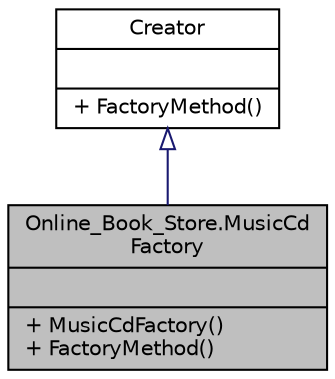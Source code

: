 digraph "Online_Book_Store.MusicCdFactory"
{
 // LATEX_PDF_SIZE
  edge [fontname="Helvetica",fontsize="10",labelfontname="Helvetica",labelfontsize="10"];
  node [fontname="Helvetica",fontsize="10",shape=record];
  Node1 [label="{Online_Book_Store.MusicCd\lFactory\n||+ MusicCdFactory()\l+ FactoryMethod()\l}",height=0.2,width=0.4,color="black", fillcolor="grey75", style="filled", fontcolor="black",tooltip=" "];
  Node2 -> Node1 [dir="back",color="midnightblue",fontsize="10",style="solid",arrowtail="onormal",fontname="Helvetica"];
  Node2 [label="{Creator\n||+ FactoryMethod()\l}",height=0.2,width=0.4,color="black", fillcolor="white", style="filled",URL="$class_online___book___store_1_1_creator.html",tooltip="This file includes to factory method information."];
}
